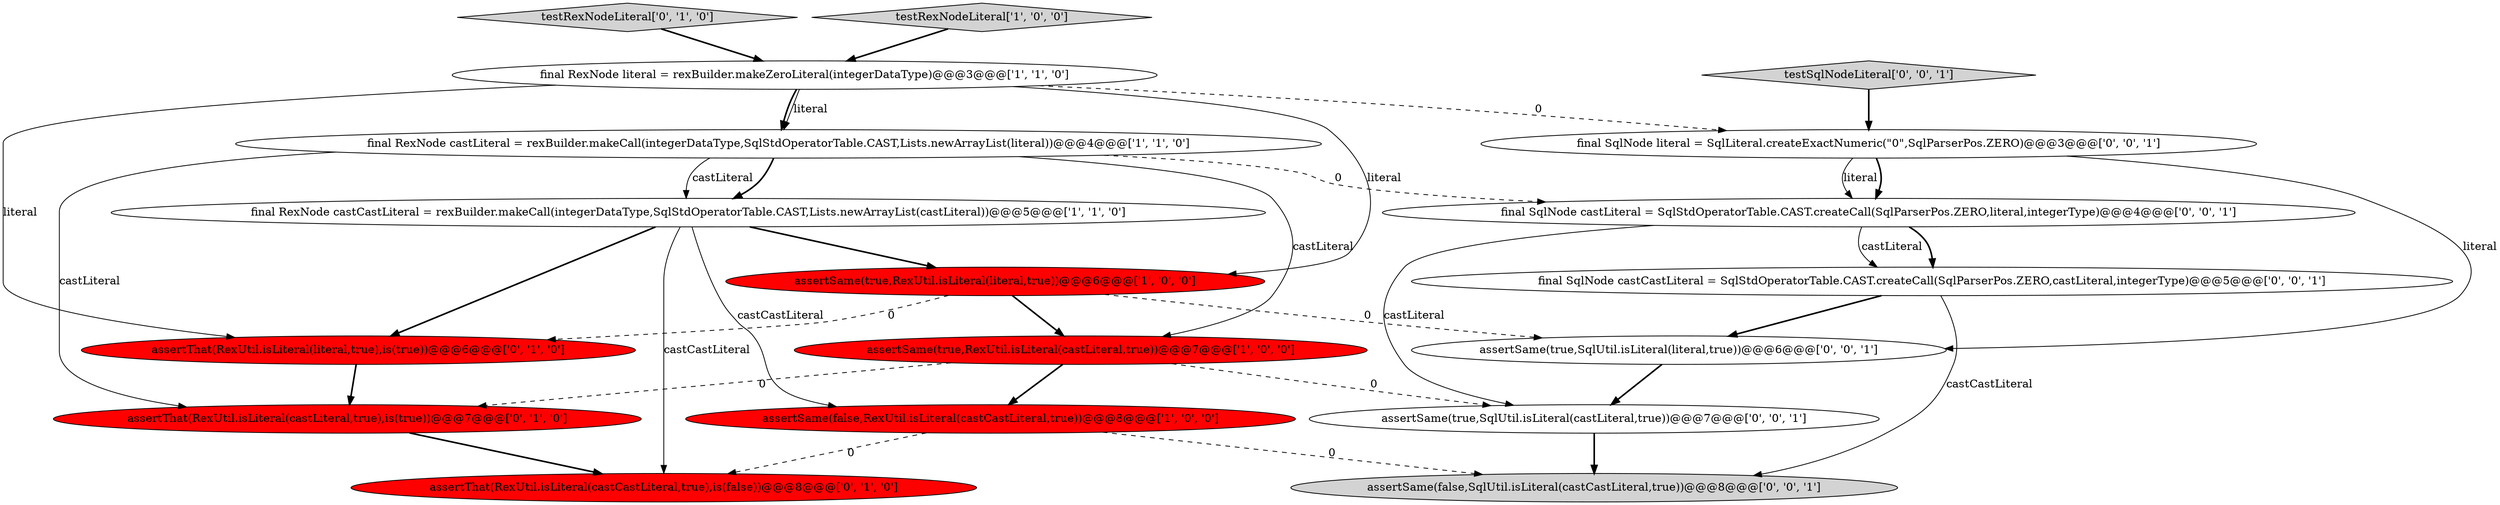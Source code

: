 digraph {
6 [style = filled, label = "assertSame(false,RexUtil.isLiteral(castCastLiteral,true))@@@8@@@['1', '0', '0']", fillcolor = red, shape = ellipse image = "AAA1AAABBB1BBB"];
8 [style = filled, label = "assertThat(RexUtil.isLiteral(castLiteral,true),is(true))@@@7@@@['0', '1', '0']", fillcolor = red, shape = ellipse image = "AAA1AAABBB2BBB"];
17 [style = filled, label = "assertSame(false,SqlUtil.isLiteral(castCastLiteral,true))@@@8@@@['0', '0', '1']", fillcolor = lightgray, shape = ellipse image = "AAA0AAABBB3BBB"];
10 [style = filled, label = "assertThat(RexUtil.isLiteral(literal,true),is(true))@@@6@@@['0', '1', '0']", fillcolor = red, shape = ellipse image = "AAA1AAABBB2BBB"];
14 [style = filled, label = "testSqlNodeLiteral['0', '0', '1']", fillcolor = lightgray, shape = diamond image = "AAA0AAABBB3BBB"];
15 [style = filled, label = "final SqlNode castCastLiteral = SqlStdOperatorTable.CAST.createCall(SqlParserPos.ZERO,castLiteral,integerType)@@@5@@@['0', '0', '1']", fillcolor = white, shape = ellipse image = "AAA0AAABBB3BBB"];
9 [style = filled, label = "testRexNodeLiteral['0', '1', '0']", fillcolor = lightgray, shape = diamond image = "AAA0AAABBB2BBB"];
5 [style = filled, label = "final RexNode literal = rexBuilder.makeZeroLiteral(integerDataType)@@@3@@@['1', '1', '0']", fillcolor = white, shape = ellipse image = "AAA0AAABBB1BBB"];
4 [style = filled, label = "testRexNodeLiteral['1', '0', '0']", fillcolor = lightgray, shape = diamond image = "AAA0AAABBB1BBB"];
3 [style = filled, label = "assertSame(true,RexUtil.isLiteral(castLiteral,true))@@@7@@@['1', '0', '0']", fillcolor = red, shape = ellipse image = "AAA1AAABBB1BBB"];
0 [style = filled, label = "final RexNode castLiteral = rexBuilder.makeCall(integerDataType,SqlStdOperatorTable.CAST,Lists.newArrayList(literal))@@@4@@@['1', '1', '0']", fillcolor = white, shape = ellipse image = "AAA0AAABBB1BBB"];
16 [style = filled, label = "assertSame(true,SqlUtil.isLiteral(castLiteral,true))@@@7@@@['0', '0', '1']", fillcolor = white, shape = ellipse image = "AAA0AAABBB3BBB"];
7 [style = filled, label = "assertThat(RexUtil.isLiteral(castCastLiteral,true),is(false))@@@8@@@['0', '1', '0']", fillcolor = red, shape = ellipse image = "AAA1AAABBB2BBB"];
13 [style = filled, label = "assertSame(true,SqlUtil.isLiteral(literal,true))@@@6@@@['0', '0', '1']", fillcolor = white, shape = ellipse image = "AAA0AAABBB3BBB"];
12 [style = filled, label = "final SqlNode literal = SqlLiteral.createExactNumeric(\"0\",SqlParserPos.ZERO)@@@3@@@['0', '0', '1']", fillcolor = white, shape = ellipse image = "AAA0AAABBB3BBB"];
2 [style = filled, label = "final RexNode castCastLiteral = rexBuilder.makeCall(integerDataType,SqlStdOperatorTable.CAST,Lists.newArrayList(castLiteral))@@@5@@@['1', '1', '0']", fillcolor = white, shape = ellipse image = "AAA0AAABBB1BBB"];
1 [style = filled, label = "assertSame(true,RexUtil.isLiteral(literal,true))@@@6@@@['1', '0', '0']", fillcolor = red, shape = ellipse image = "AAA1AAABBB1BBB"];
11 [style = filled, label = "final SqlNode castLiteral = SqlStdOperatorTable.CAST.createCall(SqlParserPos.ZERO,literal,integerType)@@@4@@@['0', '0', '1']", fillcolor = white, shape = ellipse image = "AAA0AAABBB3BBB"];
15->13 [style = bold, label=""];
5->12 [style = dashed, label="0"];
12->13 [style = solid, label="literal"];
0->8 [style = solid, label="castLiteral"];
2->1 [style = bold, label=""];
6->7 [style = dashed, label="0"];
5->1 [style = solid, label="literal"];
0->2 [style = bold, label=""];
12->11 [style = bold, label=""];
1->3 [style = bold, label=""];
3->6 [style = bold, label=""];
0->11 [style = dashed, label="0"];
2->7 [style = solid, label="castCastLiteral"];
6->17 [style = dashed, label="0"];
1->10 [style = dashed, label="0"];
16->17 [style = bold, label=""];
11->16 [style = solid, label="castLiteral"];
2->10 [style = bold, label=""];
2->6 [style = solid, label="castCastLiteral"];
13->16 [style = bold, label=""];
11->15 [style = bold, label=""];
8->7 [style = bold, label=""];
1->13 [style = dashed, label="0"];
0->3 [style = solid, label="castLiteral"];
11->15 [style = solid, label="castLiteral"];
10->8 [style = bold, label=""];
5->0 [style = bold, label=""];
15->17 [style = solid, label="castCastLiteral"];
14->12 [style = bold, label=""];
0->2 [style = solid, label="castLiteral"];
9->5 [style = bold, label=""];
3->8 [style = dashed, label="0"];
5->0 [style = solid, label="literal"];
12->11 [style = solid, label="literal"];
4->5 [style = bold, label=""];
5->10 [style = solid, label="literal"];
3->16 [style = dashed, label="0"];
}
